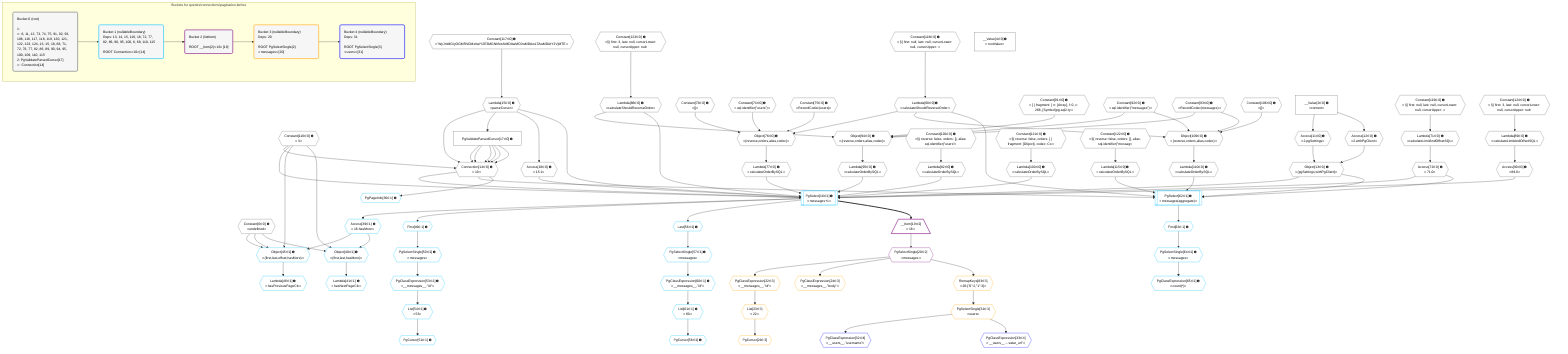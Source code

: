 %%{init: {'themeVariables': { 'fontSize': '12px'}}}%%
graph TD
    classDef path fill:#eee,stroke:#000,color:#000
    classDef plan fill:#fff,stroke-width:1px,color:#000
    classDef itemplan fill:#fff,stroke-width:2px,color:#000
    classDef unbatchedplan fill:#dff,stroke-width:1px,color:#000
    classDef sideeffectplan fill:#fcc,stroke-width:2px,color:#000
    classDef bucket fill:#f6f6f6,color:#000,stroke-width:2px,text-align:left


    %% plan dependencies
    Connection14{{"Connection[14∈0] ➊<br />ᐸ10ᐳ"}}:::plan
    Constant116{{"Constant[116∈0] ➊<br />ᐸ3ᐳ"}}:::plan
    Lambda15{{"Lambda[15∈0] ➊<br />ᐸparseCursorᐳ"}}:::plan
    PgValidateParsedCursor17["PgValidateParsedCursor[17∈0] ➊"]:::plan
    Constant116 & Lambda15 & PgValidateParsedCursor17 & PgValidateParsedCursor17 & PgValidateParsedCursor17 & PgValidateParsedCursor17 & PgValidateParsedCursor17 & PgValidateParsedCursor17 --> Connection14
    Object76{{"Object[76∈0] ➊<br />ᐸ{reverse,orders,alias,codec}ᐳ"}}:::plan
    Lambda68{{"Lambda[68∈0] ➊<br />ᐸcalculateShouldReverseOrderᐳ"}}:::plan
    Constant73{{"Constant[73∈0] ➊<br />ᐸ[]ᐳ"}}:::plan
    Constant74{{"Constant[74∈0] ➊<br />ᐸsql.identifier(”users”)ᐳ"}}:::plan
    Constant75{{"Constant[75∈0] ➊<br />ᐸRecordCodec(users)ᐳ"}}:::plan
    Lambda68 & Constant73 & Constant74 & Constant75 --> Object76
    Object94{{"Object[94∈0] ➊<br />ᐸ{reverse,orders,alias,codec}ᐳ"}}:::plan
    Lambda86{{"Lambda[86∈0] ➊<br />ᐸcalculateShouldReverseOrderᐳ"}}:::plan
    Constant91{{"Constant[91∈0] ➊<br />ᐸ[ { fragment: { n: [Array], f: 0, c: 266, [Symbol(pg-sql2-tyᐳ"}}:::plan
    Constant92{{"Constant[92∈0] ➊<br />ᐸsql.identifier(”messages”)ᐳ"}}:::plan
    Constant93{{"Constant[93∈0] ➊<br />ᐸRecordCodec(messages)ᐳ"}}:::plan
    Lambda86 & Constant91 & Constant92 & Constant93 --> Object94
    Object109{{"Object[109∈0] ➊<br />ᐸ{reverse,orders,alias,codec}ᐳ"}}:::plan
    Constant106{{"Constant[106∈0] ➊<br />ᐸ[]ᐳ"}}:::plan
    Lambda68 & Constant106 & Constant92 & Constant93 --> Object109
    Object13{{"Object[13∈0] ➊<br />ᐸ{pgSettings,withPgClient}ᐳ"}}:::plan
    Access11{{"Access[11∈0] ➊<br />ᐸ2.pgSettingsᐳ"}}:::plan
    Access12{{"Access[12∈0] ➊<br />ᐸ2.withPgClientᐳ"}}:::plan
    Access11 & Access12 --> Object13
    __Value2["__Value[2∈0] ➊<br />ᐸcontextᐳ"]:::plan
    __Value2 --> Access11
    __Value2 --> Access12
    Constant117{{"Constant[117∈0] ➊<br />ᐸ'WyJmMGIyOGM5NGMxIiwiY2E3MGNhNzAtMDAwMC0wMDAwLTAwMDAtY2VjMTEᐳ"}}:::plan
    Constant117 --> Lambda15
    Lambda15 --> PgValidateParsedCursor17
    Access18{{"Access[18∈0] ➊<br />ᐸ15.1ᐳ"}}:::plan
    Lambda15 --> Access18
    Constant118{{"Constant[118∈0] ➊<br />ᐸ§{ first: null, last: null, cursorLower: null, cursorUpper: ᐳ"}}:::plan
    Constant118 --> Lambda68
    Lambda71{{"Lambda[71∈0] ➊<br />ᐸcalculateLimitAndOffsetSQLᐳ"}}:::plan
    Constant119{{"Constant[119∈0] ➊<br />ᐸ§{ first: null, last: null, cursorLower: null, cursorUpper: ᐳ"}}:::plan
    Constant119 --> Lambda71
    Access72{{"Access[72∈0] ➊<br />ᐸ71.0ᐳ"}}:::plan
    Lambda71 --> Access72
    Lambda77{{"Lambda[77∈0] ➊<br />ᐸcalculateOrderBySQLᐳ"}}:::plan
    Object76 --> Lambda77
    Lambda82{{"Lambda[82∈0] ➊<br />ᐸcalculateOrderBySQLᐳ"}}:::plan
    Constant120{{"Constant[120∈0] ➊<br />ᐸ§{ reverse: false, orders: [], alias: sql.identifier(”users”ᐳ"}}:::plan
    Constant120 --> Lambda82
    Constant123{{"Constant[123∈0] ➊<br />ᐸ§{ first: 3, last: null, cursorLower: null, cursorUpper: nulᐳ"}}:::plan
    Constant123 --> Lambda86
    Lambda89{{"Lambda[89∈0] ➊<br />ᐸcalculateLimitAndOffsetSQLᐳ"}}:::plan
    Constant124{{"Constant[124∈0] ➊<br />ᐸ§{ first: 3, last: null, cursorLower: null, cursorUpper: nulᐳ"}}:::plan
    Constant124 --> Lambda89
    Access90{{"Access[90∈0] ➊<br />ᐸ89.0ᐳ"}}:::plan
    Lambda89 --> Access90
    Lambda95{{"Lambda[95∈0] ➊<br />ᐸcalculateOrderBySQLᐳ"}}:::plan
    Object94 --> Lambda95
    Lambda100{{"Lambda[100∈0] ➊<br />ᐸcalculateOrderBySQLᐳ"}}:::plan
    Constant121{{"Constant[121∈0] ➊<br />ᐸ§{ reverse: false, orders: [ { fragment: [Object], codec: Coᐳ"}}:::plan
    Constant121 --> Lambda100
    Lambda110{{"Lambda[110∈0] ➊<br />ᐸcalculateOrderBySQLᐳ"}}:::plan
    Object109 --> Lambda110
    Lambda115{{"Lambda[115∈0] ➊<br />ᐸcalculateOrderBySQLᐳ"}}:::plan
    Constant122{{"Constant[122∈0] ➊<br />ᐸ§{ reverse: false, orders: [], alias: sql.identifier(”messagᐳ"}}:::plan
    Constant122 --> Lambda115
    __Value4["__Value[4∈0] ➊<br />ᐸrootValueᐳ"]:::plan
    Constant6{{"Constant[6∈0] ➊<br />ᐸundefinedᐳ"}}:::plan
    PgSelect16[["PgSelect[16∈1] ➊<br />ᐸmessages+1ᐳ"]]:::plan
    Object13 & Connection14 & Lambda15 & Constant116 & Access18 & Access72 & Lambda77 & Lambda82 & Lambda86 & Access90 & Lambda95 & Lambda100 --> PgSelect16
    PgSelect62[["PgSelect[62∈1] ➊<br />ᐸmessages(aggregate)ᐳ"]]:::plan
    Object13 & Connection14 & Lambda68 & Access72 & Lambda110 & Lambda115 --> PgSelect62
    Object45{{"Object[45∈1] ➊<br />ᐸ{first,last,offset,hasMore}ᐳ"}}:::plan
    Access39{{"Access[39∈1] ➊<br />ᐸ16.hasMoreᐳ"}}:::plan
    Constant116 & Constant6 & Constant6 & Access39 --> Object45
    Object40{{"Object[40∈1] ➊<br />ᐸ{first,last,hasMore}ᐳ"}}:::plan
    Constant116 & Constant6 & Access39 --> Object40
    PgPageInfo36{{"PgPageInfo[36∈1] ➊"}}:::plan
    Connection14 --> PgPageInfo36
    PgSelect16 --> Access39
    Lambda41{{"Lambda[41∈1] ➊<br />ᐸhasNextPageCbᐳ"}}:::plan
    Object40 --> Lambda41
    Lambda46{{"Lambda[46∈1] ➊<br />ᐸhasPreviousPageCbᐳ"}}:::plan
    Object45 --> Lambda46
    First49{{"First[49∈1] ➊"}}:::plan
    PgSelect16 --> First49
    PgSelectSingle50{{"PgSelectSingle[50∈1] ➊<br />ᐸmessagesᐳ"}}:::plan
    First49 --> PgSelectSingle50
    PgCursor51{{"PgCursor[51∈1] ➊"}}:::plan
    List54{{"List[54∈1] ➊<br />ᐸ53ᐳ"}}:::plan
    List54 --> PgCursor51
    PgClassExpression53{{"PgClassExpression[53∈1] ➊<br />ᐸ__messages__.”id”ᐳ"}}:::plan
    PgSelectSingle50 --> PgClassExpression53
    PgClassExpression53 --> List54
    Last56{{"Last[56∈1] ➊"}}:::plan
    PgSelect16 --> Last56
    PgSelectSingle57{{"PgSelectSingle[57∈1] ➊<br />ᐸmessagesᐳ"}}:::plan
    Last56 --> PgSelectSingle57
    PgCursor58{{"PgCursor[58∈1] ➊"}}:::plan
    List61{{"List[61∈1] ➊<br />ᐸ60ᐳ"}}:::plan
    List61 --> PgCursor58
    PgClassExpression60{{"PgClassExpression[60∈1] ➊<br />ᐸ__messages__.”id”ᐳ"}}:::plan
    PgSelectSingle57 --> PgClassExpression60
    PgClassExpression60 --> List61
    First63{{"First[63∈1] ➊"}}:::plan
    PgSelect62 --> First63
    PgSelectSingle64{{"PgSelectSingle[64∈1] ➊<br />ᐸmessagesᐳ"}}:::plan
    First63 --> PgSelectSingle64
    PgClassExpression65{{"PgClassExpression[65∈1] ➊<br />ᐸcount(*)ᐳ"}}:::plan
    PgSelectSingle64 --> PgClassExpression65
    __Item19[/"__Item[19∈2]<br />ᐸ16ᐳ"\]:::itemplan
    PgSelect16 ==> __Item19
    PgSelectSingle20{{"PgSelectSingle[20∈2]<br />ᐸmessagesᐳ"}}:::plan
    __Item19 --> PgSelectSingle20
    PgCursor21{{"PgCursor[21∈3]"}}:::plan
    List23{{"List[23∈3]<br />ᐸ22ᐳ"}}:::plan
    List23 --> PgCursor21
    PgClassExpression22{{"PgClassExpression[22∈3]<br />ᐸ__messages__.”id”ᐳ"}}:::plan
    PgSelectSingle20 --> PgClassExpression22
    PgClassExpression22 --> List23
    PgClassExpression24{{"PgClassExpression[24∈3]<br />ᐸ__messages__.”body”ᐳ"}}:::plan
    PgSelectSingle20 --> PgClassExpression24
    PgSelectSingle31{{"PgSelectSingle[31∈3]<br />ᐸusersᐳ"}}:::plan
    RemapKeys83{{"RemapKeys[83∈3]<br />ᐸ20:{”0”:2,”1”:3}ᐳ"}}:::plan
    RemapKeys83 --> PgSelectSingle31
    PgSelectSingle20 --> RemapKeys83
    PgClassExpression32{{"PgClassExpression[32∈4]<br />ᐸ__users__.”username”ᐳ"}}:::plan
    PgSelectSingle31 --> PgClassExpression32
    PgClassExpression33{{"PgClassExpression[33∈4]<br />ᐸ__users__....vatar_url”ᐳ"}}:::plan
    PgSelectSingle31 --> PgClassExpression33

    %% define steps

    subgraph "Buckets for queries/connections/pagination-before"
    Bucket0("Bucket 0 (root)<br /><br />1: <br />ᐳ: 6, 11, 12, 73, 74, 75, 91, 92, 93, 106, 116, 117, 118, 119, 120, 121, 122, 123, 124, 13, 15, 18, 68, 71, 72, 76, 77, 82, 86, 89, 90, 94, 95, 100, 109, 110, 115<br />2: PgValidateParsedCursor[17]<br />ᐳ: Connection[14]"):::bucket
    classDef bucket0 stroke:#696969
    class Bucket0,__Value2,__Value4,Constant6,Access11,Access12,Object13,Connection14,Lambda15,PgValidateParsedCursor17,Access18,Lambda68,Lambda71,Access72,Constant73,Constant74,Constant75,Object76,Lambda77,Lambda82,Lambda86,Lambda89,Access90,Constant91,Constant92,Constant93,Object94,Lambda95,Lambda100,Constant106,Object109,Lambda110,Lambda115,Constant116,Constant117,Constant118,Constant119,Constant120,Constant121,Constant122,Constant123,Constant124 bucket0
    Bucket1("Bucket 1 (nullableBoundary)<br />Deps: 13, 14, 15, 116, 18, 72, 77, 82, 86, 90, 95, 100, 6, 68, 110, 115<br /><br />ROOT Connectionᐸ10ᐳ[14]"):::bucket
    classDef bucket1 stroke:#00bfff
    class Bucket1,PgSelect16,PgPageInfo36,Access39,Object40,Lambda41,Object45,Lambda46,First49,PgSelectSingle50,PgCursor51,PgClassExpression53,List54,Last56,PgSelectSingle57,PgCursor58,PgClassExpression60,List61,PgSelect62,First63,PgSelectSingle64,PgClassExpression65 bucket1
    Bucket2("Bucket 2 (listItem)<br /><br />ROOT __Item{2}ᐸ16ᐳ[19]"):::bucket
    classDef bucket2 stroke:#7f007f
    class Bucket2,__Item19,PgSelectSingle20 bucket2
    Bucket3("Bucket 3 (nullableBoundary)<br />Deps: 20<br /><br />ROOT PgSelectSingle{2}ᐸmessagesᐳ[20]"):::bucket
    classDef bucket3 stroke:#ffa500
    class Bucket3,PgCursor21,PgClassExpression22,List23,PgClassExpression24,PgSelectSingle31,RemapKeys83 bucket3
    Bucket4("Bucket 4 (nullableBoundary)<br />Deps: 31<br /><br />ROOT PgSelectSingle{3}ᐸusersᐳ[31]"):::bucket
    classDef bucket4 stroke:#0000ff
    class Bucket4,PgClassExpression32,PgClassExpression33 bucket4
    Bucket0 --> Bucket1
    Bucket1 --> Bucket2
    Bucket2 --> Bucket3
    Bucket3 --> Bucket4
    end